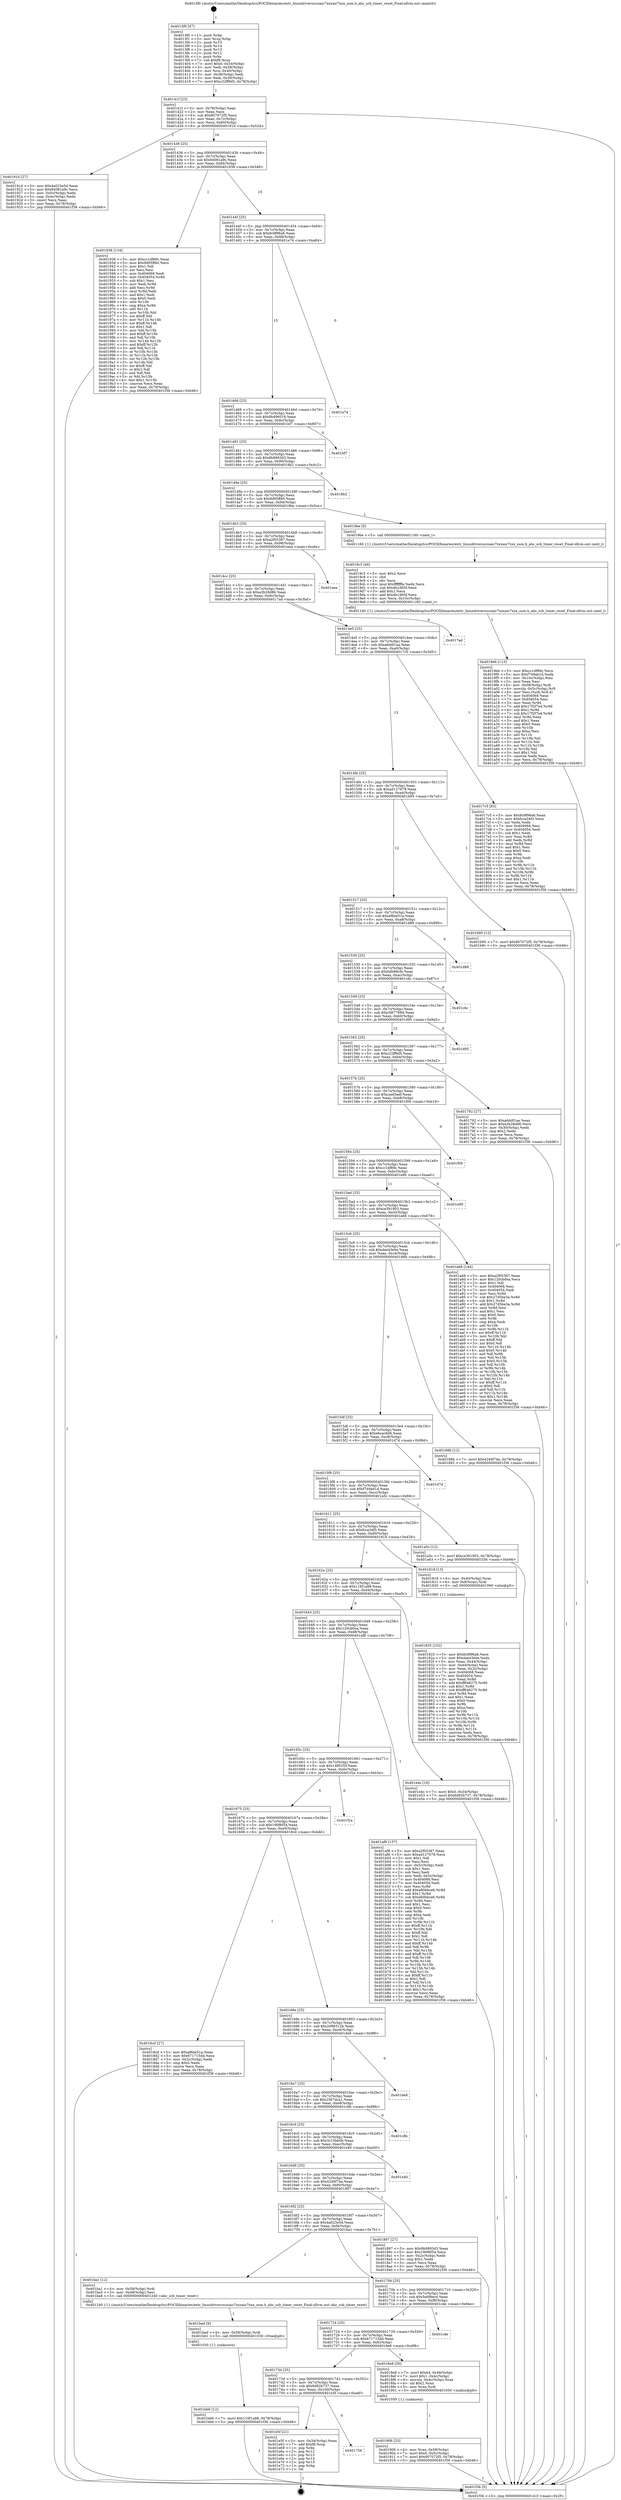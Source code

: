 digraph "0x4013f0" {
  label = "0x4013f0 (/mnt/c/Users/mathe/Desktop/tcc/POCII/binaries/extr_linuxdriversscsiaic7xxxaic7xxx_osm.h_ahc_scb_timer_reset_Final-ollvm.out::main(0))"
  labelloc = "t"
  node[shape=record]

  Entry [label="",width=0.3,height=0.3,shape=circle,fillcolor=black,style=filled]
  "0x40141f" [label="{
     0x40141f [23]\l
     | [instrs]\l
     &nbsp;&nbsp;0x40141f \<+3\>: mov -0x78(%rbp),%eax\l
     &nbsp;&nbsp;0x401422 \<+2\>: mov %eax,%ecx\l
     &nbsp;&nbsp;0x401424 \<+6\>: sub $0x807072f5,%ecx\l
     &nbsp;&nbsp;0x40142a \<+3\>: mov %eax,-0x7c(%rbp)\l
     &nbsp;&nbsp;0x40142d \<+3\>: mov %ecx,-0x80(%rbp)\l
     &nbsp;&nbsp;0x401430 \<+6\>: je 000000000040191d \<main+0x52d\>\l
  }"]
  "0x40191d" [label="{
     0x40191d [27]\l
     | [instrs]\l
     &nbsp;&nbsp;0x40191d \<+5\>: mov $0x4a023e5d,%eax\l
     &nbsp;&nbsp;0x401922 \<+5\>: mov $0x84081a9c,%ecx\l
     &nbsp;&nbsp;0x401927 \<+3\>: mov -0x5c(%rbp),%edx\l
     &nbsp;&nbsp;0x40192a \<+3\>: cmp -0x4c(%rbp),%edx\l
     &nbsp;&nbsp;0x40192d \<+3\>: cmovl %ecx,%eax\l
     &nbsp;&nbsp;0x401930 \<+3\>: mov %eax,-0x78(%rbp)\l
     &nbsp;&nbsp;0x401933 \<+5\>: jmp 0000000000401f36 \<main+0xb46\>\l
  }"]
  "0x401436" [label="{
     0x401436 [25]\l
     | [instrs]\l
     &nbsp;&nbsp;0x401436 \<+5\>: jmp 000000000040143b \<main+0x4b\>\l
     &nbsp;&nbsp;0x40143b \<+3\>: mov -0x7c(%rbp),%eax\l
     &nbsp;&nbsp;0x40143e \<+5\>: sub $0x84081a9c,%eax\l
     &nbsp;&nbsp;0x401443 \<+6\>: mov %eax,-0x84(%rbp)\l
     &nbsp;&nbsp;0x401449 \<+6\>: je 0000000000401938 \<main+0x548\>\l
  }"]
  Exit [label="",width=0.3,height=0.3,shape=circle,fillcolor=black,style=filled,peripheries=2]
  "0x401938" [label="{
     0x401938 [134]\l
     | [instrs]\l
     &nbsp;&nbsp;0x401938 \<+5\>: mov $0xcc1df89c,%eax\l
     &nbsp;&nbsp;0x40193d \<+5\>: mov $0x9d95ff40,%ecx\l
     &nbsp;&nbsp;0x401942 \<+2\>: mov $0x1,%dl\l
     &nbsp;&nbsp;0x401944 \<+2\>: xor %esi,%esi\l
     &nbsp;&nbsp;0x401946 \<+7\>: mov 0x404068,%edi\l
     &nbsp;&nbsp;0x40194d \<+8\>: mov 0x404054,%r8d\l
     &nbsp;&nbsp;0x401955 \<+3\>: sub $0x1,%esi\l
     &nbsp;&nbsp;0x401958 \<+3\>: mov %edi,%r9d\l
     &nbsp;&nbsp;0x40195b \<+3\>: add %esi,%r9d\l
     &nbsp;&nbsp;0x40195e \<+4\>: imul %r9d,%edi\l
     &nbsp;&nbsp;0x401962 \<+3\>: and $0x1,%edi\l
     &nbsp;&nbsp;0x401965 \<+3\>: cmp $0x0,%edi\l
     &nbsp;&nbsp;0x401968 \<+4\>: sete %r10b\l
     &nbsp;&nbsp;0x40196c \<+4\>: cmp $0xa,%r8d\l
     &nbsp;&nbsp;0x401970 \<+4\>: setl %r11b\l
     &nbsp;&nbsp;0x401974 \<+3\>: mov %r10b,%bl\l
     &nbsp;&nbsp;0x401977 \<+3\>: xor $0xff,%bl\l
     &nbsp;&nbsp;0x40197a \<+3\>: mov %r11b,%r14b\l
     &nbsp;&nbsp;0x40197d \<+4\>: xor $0xff,%r14b\l
     &nbsp;&nbsp;0x401981 \<+3\>: xor $0x1,%dl\l
     &nbsp;&nbsp;0x401984 \<+3\>: mov %bl,%r15b\l
     &nbsp;&nbsp;0x401987 \<+4\>: and $0xff,%r15b\l
     &nbsp;&nbsp;0x40198b \<+3\>: and %dl,%r10b\l
     &nbsp;&nbsp;0x40198e \<+3\>: mov %r14b,%r12b\l
     &nbsp;&nbsp;0x401991 \<+4\>: and $0xff,%r12b\l
     &nbsp;&nbsp;0x401995 \<+3\>: and %dl,%r11b\l
     &nbsp;&nbsp;0x401998 \<+3\>: or %r10b,%r15b\l
     &nbsp;&nbsp;0x40199b \<+3\>: or %r11b,%r12b\l
     &nbsp;&nbsp;0x40199e \<+3\>: xor %r12b,%r15b\l
     &nbsp;&nbsp;0x4019a1 \<+3\>: or %r14b,%bl\l
     &nbsp;&nbsp;0x4019a4 \<+3\>: xor $0xff,%bl\l
     &nbsp;&nbsp;0x4019a7 \<+3\>: or $0x1,%dl\l
     &nbsp;&nbsp;0x4019aa \<+2\>: and %dl,%bl\l
     &nbsp;&nbsp;0x4019ac \<+3\>: or %bl,%r15b\l
     &nbsp;&nbsp;0x4019af \<+4\>: test $0x1,%r15b\l
     &nbsp;&nbsp;0x4019b3 \<+3\>: cmovne %ecx,%eax\l
     &nbsp;&nbsp;0x4019b6 \<+3\>: mov %eax,-0x78(%rbp)\l
     &nbsp;&nbsp;0x4019b9 \<+5\>: jmp 0000000000401f36 \<main+0xb46\>\l
  }"]
  "0x40144f" [label="{
     0x40144f [25]\l
     | [instrs]\l
     &nbsp;&nbsp;0x40144f \<+5\>: jmp 0000000000401454 \<main+0x64\>\l
     &nbsp;&nbsp;0x401454 \<+3\>: mov -0x7c(%rbp),%eax\l
     &nbsp;&nbsp;0x401457 \<+5\>: sub $0x8c9f96a6,%eax\l
     &nbsp;&nbsp;0x40145c \<+6\>: mov %eax,-0x88(%rbp)\l
     &nbsp;&nbsp;0x401462 \<+6\>: je 0000000000401e74 \<main+0xa84\>\l
  }"]
  "0x401756" [label="{
     0x401756\l
  }", style=dashed]
  "0x401e74" [label="{
     0x401e74\l
  }", style=dashed]
  "0x401468" [label="{
     0x401468 [25]\l
     | [instrs]\l
     &nbsp;&nbsp;0x401468 \<+5\>: jmp 000000000040146d \<main+0x7d\>\l
     &nbsp;&nbsp;0x40146d \<+3\>: mov -0x7c(%rbp),%eax\l
     &nbsp;&nbsp;0x401470 \<+5\>: sub $0x9b496018,%eax\l
     &nbsp;&nbsp;0x401475 \<+6\>: mov %eax,-0x8c(%rbp)\l
     &nbsp;&nbsp;0x40147b \<+6\>: je 0000000000401bf7 \<main+0x807\>\l
  }"]
  "0x401e5f" [label="{
     0x401e5f [21]\l
     | [instrs]\l
     &nbsp;&nbsp;0x401e5f \<+3\>: mov -0x34(%rbp),%eax\l
     &nbsp;&nbsp;0x401e62 \<+7\>: add $0xf8,%rsp\l
     &nbsp;&nbsp;0x401e69 \<+1\>: pop %rbx\l
     &nbsp;&nbsp;0x401e6a \<+2\>: pop %r12\l
     &nbsp;&nbsp;0x401e6c \<+2\>: pop %r13\l
     &nbsp;&nbsp;0x401e6e \<+2\>: pop %r14\l
     &nbsp;&nbsp;0x401e70 \<+2\>: pop %r15\l
     &nbsp;&nbsp;0x401e72 \<+1\>: pop %rbp\l
     &nbsp;&nbsp;0x401e73 \<+1\>: ret\l
  }"]
  "0x401bf7" [label="{
     0x401bf7\l
  }", style=dashed]
  "0x401481" [label="{
     0x401481 [25]\l
     | [instrs]\l
     &nbsp;&nbsp;0x401481 \<+5\>: jmp 0000000000401486 \<main+0x96\>\l
     &nbsp;&nbsp;0x401486 \<+3\>: mov -0x7c(%rbp),%eax\l
     &nbsp;&nbsp;0x401489 \<+5\>: sub $0x9b9883d3,%eax\l
     &nbsp;&nbsp;0x40148e \<+6\>: mov %eax,-0x90(%rbp)\l
     &nbsp;&nbsp;0x401494 \<+6\>: je 00000000004018b2 \<main+0x4c2\>\l
  }"]
  "0x401bb6" [label="{
     0x401bb6 [12]\l
     | [instrs]\l
     &nbsp;&nbsp;0x401bb6 \<+7\>: movl $0x116f1a88,-0x78(%rbp)\l
     &nbsp;&nbsp;0x401bbd \<+5\>: jmp 0000000000401f36 \<main+0xb46\>\l
  }"]
  "0x4018b2" [label="{
     0x4018b2\l
  }", style=dashed]
  "0x40149a" [label="{
     0x40149a [25]\l
     | [instrs]\l
     &nbsp;&nbsp;0x40149a \<+5\>: jmp 000000000040149f \<main+0xaf\>\l
     &nbsp;&nbsp;0x40149f \<+3\>: mov -0x7c(%rbp),%eax\l
     &nbsp;&nbsp;0x4014a2 \<+5\>: sub $0x9d95ff40,%eax\l
     &nbsp;&nbsp;0x4014a7 \<+6\>: mov %eax,-0x94(%rbp)\l
     &nbsp;&nbsp;0x4014ad \<+6\>: je 00000000004019be \<main+0x5ce\>\l
  }"]
  "0x401bad" [label="{
     0x401bad [9]\l
     | [instrs]\l
     &nbsp;&nbsp;0x401bad \<+4\>: mov -0x58(%rbp),%rdi\l
     &nbsp;&nbsp;0x401bb1 \<+5\>: call 0000000000401030 \<free@plt\>\l
     | [calls]\l
     &nbsp;&nbsp;0x401030 \{1\} (unknown)\l
  }"]
  "0x4019be" [label="{
     0x4019be [5]\l
     | [instrs]\l
     &nbsp;&nbsp;0x4019be \<+5\>: call 0000000000401160 \<next_i\>\l
     | [calls]\l
     &nbsp;&nbsp;0x401160 \{1\} (/mnt/c/Users/mathe/Desktop/tcc/POCII/binaries/extr_linuxdriversscsiaic7xxxaic7xxx_osm.h_ahc_scb_timer_reset_Final-ollvm.out::next_i)\l
  }"]
  "0x4014b3" [label="{
     0x4014b3 [25]\l
     | [instrs]\l
     &nbsp;&nbsp;0x4014b3 \<+5\>: jmp 00000000004014b8 \<main+0xc8\>\l
     &nbsp;&nbsp;0x4014b8 \<+3\>: mov -0x7c(%rbp),%eax\l
     &nbsp;&nbsp;0x4014bb \<+5\>: sub $0xa2f05387,%eax\l
     &nbsp;&nbsp;0x4014c0 \<+6\>: mov %eax,-0x98(%rbp)\l
     &nbsp;&nbsp;0x4014c6 \<+6\>: je 0000000000401eea \<main+0xafa\>\l
  }"]
  "0x4019eb" [label="{
     0x4019eb [113]\l
     | [instrs]\l
     &nbsp;&nbsp;0x4019eb \<+5\>: mov $0xcc1df89c,%ecx\l
     &nbsp;&nbsp;0x4019f0 \<+5\>: mov $0xf749ab1d,%edx\l
     &nbsp;&nbsp;0x4019f5 \<+6\>: mov -0x10c(%rbp),%esi\l
     &nbsp;&nbsp;0x4019fb \<+3\>: imul %eax,%esi\l
     &nbsp;&nbsp;0x4019fe \<+4\>: mov -0x58(%rbp),%rdi\l
     &nbsp;&nbsp;0x401a02 \<+4\>: movslq -0x5c(%rbp),%r8\l
     &nbsp;&nbsp;0x401a06 \<+4\>: mov %esi,(%rdi,%r8,4)\l
     &nbsp;&nbsp;0x401a0a \<+7\>: mov 0x404068,%eax\l
     &nbsp;&nbsp;0x401a11 \<+7\>: mov 0x404054,%esi\l
     &nbsp;&nbsp;0x401a18 \<+3\>: mov %eax,%r9d\l
     &nbsp;&nbsp;0x401a1b \<+7\>: add $0x17f2f7e4,%r9d\l
     &nbsp;&nbsp;0x401a22 \<+4\>: sub $0x1,%r9d\l
     &nbsp;&nbsp;0x401a26 \<+7\>: sub $0x17f2f7e4,%r9d\l
     &nbsp;&nbsp;0x401a2d \<+4\>: imul %r9d,%eax\l
     &nbsp;&nbsp;0x401a31 \<+3\>: and $0x1,%eax\l
     &nbsp;&nbsp;0x401a34 \<+3\>: cmp $0x0,%eax\l
     &nbsp;&nbsp;0x401a37 \<+4\>: sete %r10b\l
     &nbsp;&nbsp;0x401a3b \<+3\>: cmp $0xa,%esi\l
     &nbsp;&nbsp;0x401a3e \<+4\>: setl %r11b\l
     &nbsp;&nbsp;0x401a42 \<+3\>: mov %r10b,%bl\l
     &nbsp;&nbsp;0x401a45 \<+3\>: and %r11b,%bl\l
     &nbsp;&nbsp;0x401a48 \<+3\>: xor %r11b,%r10b\l
     &nbsp;&nbsp;0x401a4b \<+3\>: or %r10b,%bl\l
     &nbsp;&nbsp;0x401a4e \<+3\>: test $0x1,%bl\l
     &nbsp;&nbsp;0x401a51 \<+3\>: cmovne %edx,%ecx\l
     &nbsp;&nbsp;0x401a54 \<+3\>: mov %ecx,-0x78(%rbp)\l
     &nbsp;&nbsp;0x401a57 \<+5\>: jmp 0000000000401f36 \<main+0xb46\>\l
  }"]
  "0x401eea" [label="{
     0x401eea\l
  }", style=dashed]
  "0x4014cc" [label="{
     0x4014cc [25]\l
     | [instrs]\l
     &nbsp;&nbsp;0x4014cc \<+5\>: jmp 00000000004014d1 \<main+0xe1\>\l
     &nbsp;&nbsp;0x4014d1 \<+3\>: mov -0x7c(%rbp),%eax\l
     &nbsp;&nbsp;0x4014d4 \<+5\>: sub $0xa3b28d86,%eax\l
     &nbsp;&nbsp;0x4014d9 \<+6\>: mov %eax,-0x9c(%rbp)\l
     &nbsp;&nbsp;0x4014df \<+6\>: je 00000000004017ad \<main+0x3bd\>\l
  }"]
  "0x4019c3" [label="{
     0x4019c3 [40]\l
     | [instrs]\l
     &nbsp;&nbsp;0x4019c3 \<+5\>: mov $0x2,%ecx\l
     &nbsp;&nbsp;0x4019c8 \<+1\>: cltd\l
     &nbsp;&nbsp;0x4019c9 \<+2\>: idiv %ecx\l
     &nbsp;&nbsp;0x4019cb \<+6\>: imul $0xfffffffe,%edx,%ecx\l
     &nbsp;&nbsp;0x4019d1 \<+6\>: sub $0x4b1d05f,%ecx\l
     &nbsp;&nbsp;0x4019d7 \<+3\>: add $0x1,%ecx\l
     &nbsp;&nbsp;0x4019da \<+6\>: add $0x4b1d05f,%ecx\l
     &nbsp;&nbsp;0x4019e0 \<+6\>: mov %ecx,-0x10c(%rbp)\l
     &nbsp;&nbsp;0x4019e6 \<+5\>: call 0000000000401160 \<next_i\>\l
     | [calls]\l
     &nbsp;&nbsp;0x401160 \{1\} (/mnt/c/Users/mathe/Desktop/tcc/POCII/binaries/extr_linuxdriversscsiaic7xxxaic7xxx_osm.h_ahc_scb_timer_reset_Final-ollvm.out::next_i)\l
  }"]
  "0x4017ad" [label="{
     0x4017ad\l
  }", style=dashed]
  "0x4014e5" [label="{
     0x4014e5 [25]\l
     | [instrs]\l
     &nbsp;&nbsp;0x4014e5 \<+5\>: jmp 00000000004014ea \<main+0xfa\>\l
     &nbsp;&nbsp;0x4014ea \<+3\>: mov -0x7c(%rbp),%eax\l
     &nbsp;&nbsp;0x4014ed \<+5\>: sub $0xa6ddf1aa,%eax\l
     &nbsp;&nbsp;0x4014f2 \<+6\>: mov %eax,-0xa0(%rbp)\l
     &nbsp;&nbsp;0x4014f8 \<+6\>: je 00000000004017c5 \<main+0x3d5\>\l
  }"]
  "0x401906" [label="{
     0x401906 [23]\l
     | [instrs]\l
     &nbsp;&nbsp;0x401906 \<+4\>: mov %rax,-0x58(%rbp)\l
     &nbsp;&nbsp;0x40190a \<+7\>: movl $0x0,-0x5c(%rbp)\l
     &nbsp;&nbsp;0x401911 \<+7\>: movl $0x807072f5,-0x78(%rbp)\l
     &nbsp;&nbsp;0x401918 \<+5\>: jmp 0000000000401f36 \<main+0xb46\>\l
  }"]
  "0x4017c5" [label="{
     0x4017c5 [83]\l
     | [instrs]\l
     &nbsp;&nbsp;0x4017c5 \<+5\>: mov $0x8c9f96a6,%eax\l
     &nbsp;&nbsp;0x4017ca \<+5\>: mov $0xfcca34f3,%ecx\l
     &nbsp;&nbsp;0x4017cf \<+2\>: xor %edx,%edx\l
     &nbsp;&nbsp;0x4017d1 \<+7\>: mov 0x404068,%esi\l
     &nbsp;&nbsp;0x4017d8 \<+7\>: mov 0x404054,%edi\l
     &nbsp;&nbsp;0x4017df \<+3\>: sub $0x1,%edx\l
     &nbsp;&nbsp;0x4017e2 \<+3\>: mov %esi,%r8d\l
     &nbsp;&nbsp;0x4017e5 \<+3\>: add %edx,%r8d\l
     &nbsp;&nbsp;0x4017e8 \<+4\>: imul %r8d,%esi\l
     &nbsp;&nbsp;0x4017ec \<+3\>: and $0x1,%esi\l
     &nbsp;&nbsp;0x4017ef \<+3\>: cmp $0x0,%esi\l
     &nbsp;&nbsp;0x4017f2 \<+4\>: sete %r9b\l
     &nbsp;&nbsp;0x4017f6 \<+3\>: cmp $0xa,%edi\l
     &nbsp;&nbsp;0x4017f9 \<+4\>: setl %r10b\l
     &nbsp;&nbsp;0x4017fd \<+3\>: mov %r9b,%r11b\l
     &nbsp;&nbsp;0x401800 \<+3\>: and %r10b,%r11b\l
     &nbsp;&nbsp;0x401803 \<+3\>: xor %r10b,%r9b\l
     &nbsp;&nbsp;0x401806 \<+3\>: or %r9b,%r11b\l
     &nbsp;&nbsp;0x401809 \<+4\>: test $0x1,%r11b\l
     &nbsp;&nbsp;0x40180d \<+3\>: cmovne %ecx,%eax\l
     &nbsp;&nbsp;0x401810 \<+3\>: mov %eax,-0x78(%rbp)\l
     &nbsp;&nbsp;0x401813 \<+5\>: jmp 0000000000401f36 \<main+0xb46\>\l
  }"]
  "0x4014fe" [label="{
     0x4014fe [25]\l
     | [instrs]\l
     &nbsp;&nbsp;0x4014fe \<+5\>: jmp 0000000000401503 \<main+0x113\>\l
     &nbsp;&nbsp;0x401503 \<+3\>: mov -0x7c(%rbp),%eax\l
     &nbsp;&nbsp;0x401506 \<+5\>: sub $0xad127678,%eax\l
     &nbsp;&nbsp;0x40150b \<+6\>: mov %eax,-0xa4(%rbp)\l
     &nbsp;&nbsp;0x401511 \<+6\>: je 0000000000401b95 \<main+0x7a5\>\l
  }"]
  "0x40173d" [label="{
     0x40173d [25]\l
     | [instrs]\l
     &nbsp;&nbsp;0x40173d \<+5\>: jmp 0000000000401742 \<main+0x352\>\l
     &nbsp;&nbsp;0x401742 \<+3\>: mov -0x7c(%rbp),%eax\l
     &nbsp;&nbsp;0x401745 \<+5\>: sub $0x6d92b737,%eax\l
     &nbsp;&nbsp;0x40174a \<+6\>: mov %eax,-0x100(%rbp)\l
     &nbsp;&nbsp;0x401750 \<+6\>: je 0000000000401e5f \<main+0xa6f\>\l
  }"]
  "0x401b95" [label="{
     0x401b95 [12]\l
     | [instrs]\l
     &nbsp;&nbsp;0x401b95 \<+7\>: movl $0x807072f5,-0x78(%rbp)\l
     &nbsp;&nbsp;0x401b9c \<+5\>: jmp 0000000000401f36 \<main+0xb46\>\l
  }"]
  "0x401517" [label="{
     0x401517 [25]\l
     | [instrs]\l
     &nbsp;&nbsp;0x401517 \<+5\>: jmp 000000000040151c \<main+0x12c\>\l
     &nbsp;&nbsp;0x40151c \<+3\>: mov -0x7c(%rbp),%eax\l
     &nbsp;&nbsp;0x40151f \<+5\>: sub $0xaf6be51a,%eax\l
     &nbsp;&nbsp;0x401524 \<+6\>: mov %eax,-0xa8(%rbp)\l
     &nbsp;&nbsp;0x40152a \<+6\>: je 0000000000401d89 \<main+0x999\>\l
  }"]
  "0x4018e8" [label="{
     0x4018e8 [30]\l
     | [instrs]\l
     &nbsp;&nbsp;0x4018e8 \<+7\>: movl $0x64,-0x48(%rbp)\l
     &nbsp;&nbsp;0x4018ef \<+7\>: movl $0x1,-0x4c(%rbp)\l
     &nbsp;&nbsp;0x4018f6 \<+4\>: movslq -0x4c(%rbp),%rax\l
     &nbsp;&nbsp;0x4018fa \<+4\>: shl $0x2,%rax\l
     &nbsp;&nbsp;0x4018fe \<+3\>: mov %rax,%rdi\l
     &nbsp;&nbsp;0x401901 \<+5\>: call 0000000000401050 \<malloc@plt\>\l
     | [calls]\l
     &nbsp;&nbsp;0x401050 \{1\} (unknown)\l
  }"]
  "0x401d89" [label="{
     0x401d89\l
  }", style=dashed]
  "0x401530" [label="{
     0x401530 [25]\l
     | [instrs]\l
     &nbsp;&nbsp;0x401530 \<+5\>: jmp 0000000000401535 \<main+0x145\>\l
     &nbsp;&nbsp;0x401535 \<+3\>: mov -0x7c(%rbp),%eax\l
     &nbsp;&nbsp;0x401538 \<+5\>: sub $0xbdb88cfe,%eax\l
     &nbsp;&nbsp;0x40153d \<+6\>: mov %eax,-0xac(%rbp)\l
     &nbsp;&nbsp;0x401543 \<+6\>: je 0000000000401c6c \<main+0x87c\>\l
  }"]
  "0x401724" [label="{
     0x401724 [25]\l
     | [instrs]\l
     &nbsp;&nbsp;0x401724 \<+5\>: jmp 0000000000401729 \<main+0x339\>\l
     &nbsp;&nbsp;0x401729 \<+3\>: mov -0x7c(%rbp),%eax\l
     &nbsp;&nbsp;0x40172c \<+5\>: sub $0x671715dd,%eax\l
     &nbsp;&nbsp;0x401731 \<+6\>: mov %eax,-0xfc(%rbp)\l
     &nbsp;&nbsp;0x401737 \<+6\>: je 00000000004018e8 \<main+0x4f8\>\l
  }"]
  "0x401c6c" [label="{
     0x401c6c\l
  }", style=dashed]
  "0x401549" [label="{
     0x401549 [25]\l
     | [instrs]\l
     &nbsp;&nbsp;0x401549 \<+5\>: jmp 000000000040154e \<main+0x15e\>\l
     &nbsp;&nbsp;0x40154e \<+3\>: mov -0x7c(%rbp),%eax\l
     &nbsp;&nbsp;0x401551 \<+5\>: sub $0xc067769d,%eax\l
     &nbsp;&nbsp;0x401556 \<+6\>: mov %eax,-0xb0(%rbp)\l
     &nbsp;&nbsp;0x40155c \<+6\>: je 0000000000401d95 \<main+0x9a5\>\l
  }"]
  "0x401cde" [label="{
     0x401cde\l
  }", style=dashed]
  "0x401d95" [label="{
     0x401d95\l
  }", style=dashed]
  "0x401562" [label="{
     0x401562 [25]\l
     | [instrs]\l
     &nbsp;&nbsp;0x401562 \<+5\>: jmp 0000000000401567 \<main+0x177\>\l
     &nbsp;&nbsp;0x401567 \<+3\>: mov -0x7c(%rbp),%eax\l
     &nbsp;&nbsp;0x40156a \<+5\>: sub $0xc22ff9d5,%eax\l
     &nbsp;&nbsp;0x40156f \<+6\>: mov %eax,-0xb4(%rbp)\l
     &nbsp;&nbsp;0x401575 \<+6\>: je 0000000000401792 \<main+0x3a2\>\l
  }"]
  "0x40170b" [label="{
     0x40170b [25]\l
     | [instrs]\l
     &nbsp;&nbsp;0x40170b \<+5\>: jmp 0000000000401710 \<main+0x320\>\l
     &nbsp;&nbsp;0x401710 \<+3\>: mov -0x7c(%rbp),%eax\l
     &nbsp;&nbsp;0x401713 \<+5\>: sub $0x5edf9ecd,%eax\l
     &nbsp;&nbsp;0x401718 \<+6\>: mov %eax,-0xf8(%rbp)\l
     &nbsp;&nbsp;0x40171e \<+6\>: je 0000000000401cde \<main+0x8ee\>\l
  }"]
  "0x401792" [label="{
     0x401792 [27]\l
     | [instrs]\l
     &nbsp;&nbsp;0x401792 \<+5\>: mov $0xa6ddf1aa,%eax\l
     &nbsp;&nbsp;0x401797 \<+5\>: mov $0xa3b28d86,%ecx\l
     &nbsp;&nbsp;0x40179c \<+3\>: mov -0x30(%rbp),%edx\l
     &nbsp;&nbsp;0x40179f \<+3\>: cmp $0x2,%edx\l
     &nbsp;&nbsp;0x4017a2 \<+3\>: cmovne %ecx,%eax\l
     &nbsp;&nbsp;0x4017a5 \<+3\>: mov %eax,-0x78(%rbp)\l
     &nbsp;&nbsp;0x4017a8 \<+5\>: jmp 0000000000401f36 \<main+0xb46\>\l
  }"]
  "0x40157b" [label="{
     0x40157b [25]\l
     | [instrs]\l
     &nbsp;&nbsp;0x40157b \<+5\>: jmp 0000000000401580 \<main+0x190\>\l
     &nbsp;&nbsp;0x401580 \<+3\>: mov -0x7c(%rbp),%eax\l
     &nbsp;&nbsp;0x401583 \<+5\>: sub $0xcaef3aef,%eax\l
     &nbsp;&nbsp;0x401588 \<+6\>: mov %eax,-0xb8(%rbp)\l
     &nbsp;&nbsp;0x40158e \<+6\>: je 0000000000401f09 \<main+0xb19\>\l
  }"]
  "0x401f36" [label="{
     0x401f36 [5]\l
     | [instrs]\l
     &nbsp;&nbsp;0x401f36 \<+5\>: jmp 000000000040141f \<main+0x2f\>\l
  }"]
  "0x4013f0" [label="{
     0x4013f0 [47]\l
     | [instrs]\l
     &nbsp;&nbsp;0x4013f0 \<+1\>: push %rbp\l
     &nbsp;&nbsp;0x4013f1 \<+3\>: mov %rsp,%rbp\l
     &nbsp;&nbsp;0x4013f4 \<+2\>: push %r15\l
     &nbsp;&nbsp;0x4013f6 \<+2\>: push %r14\l
     &nbsp;&nbsp;0x4013f8 \<+2\>: push %r13\l
     &nbsp;&nbsp;0x4013fa \<+2\>: push %r12\l
     &nbsp;&nbsp;0x4013fc \<+1\>: push %rbx\l
     &nbsp;&nbsp;0x4013fd \<+7\>: sub $0xf8,%rsp\l
     &nbsp;&nbsp;0x401404 \<+7\>: movl $0x0,-0x34(%rbp)\l
     &nbsp;&nbsp;0x40140b \<+3\>: mov %edi,-0x38(%rbp)\l
     &nbsp;&nbsp;0x40140e \<+4\>: mov %rsi,-0x40(%rbp)\l
     &nbsp;&nbsp;0x401412 \<+3\>: mov -0x38(%rbp),%edi\l
     &nbsp;&nbsp;0x401415 \<+3\>: mov %edi,-0x30(%rbp)\l
     &nbsp;&nbsp;0x401418 \<+7\>: movl $0xc22ff9d5,-0x78(%rbp)\l
  }"]
  "0x401ba1" [label="{
     0x401ba1 [12]\l
     | [instrs]\l
     &nbsp;&nbsp;0x401ba1 \<+4\>: mov -0x58(%rbp),%rdi\l
     &nbsp;&nbsp;0x401ba5 \<+3\>: mov -0x48(%rbp),%esi\l
     &nbsp;&nbsp;0x401ba8 \<+5\>: call 0000000000401240 \<ahc_scb_timer_reset\>\l
     | [calls]\l
     &nbsp;&nbsp;0x401240 \{1\} (/mnt/c/Users/mathe/Desktop/tcc/POCII/binaries/extr_linuxdriversscsiaic7xxxaic7xxx_osm.h_ahc_scb_timer_reset_Final-ollvm.out::ahc_scb_timer_reset)\l
  }"]
  "0x401f09" [label="{
     0x401f09\l
  }", style=dashed]
  "0x401594" [label="{
     0x401594 [25]\l
     | [instrs]\l
     &nbsp;&nbsp;0x401594 \<+5\>: jmp 0000000000401599 \<main+0x1a9\>\l
     &nbsp;&nbsp;0x401599 \<+3\>: mov -0x7c(%rbp),%eax\l
     &nbsp;&nbsp;0x40159c \<+5\>: sub $0xcc1df89c,%eax\l
     &nbsp;&nbsp;0x4015a1 \<+6\>: mov %eax,-0xbc(%rbp)\l
     &nbsp;&nbsp;0x4015a7 \<+6\>: je 0000000000401e90 \<main+0xaa0\>\l
  }"]
  "0x4016f2" [label="{
     0x4016f2 [25]\l
     | [instrs]\l
     &nbsp;&nbsp;0x4016f2 \<+5\>: jmp 00000000004016f7 \<main+0x307\>\l
     &nbsp;&nbsp;0x4016f7 \<+3\>: mov -0x7c(%rbp),%eax\l
     &nbsp;&nbsp;0x4016fa \<+5\>: sub $0x4a023e5d,%eax\l
     &nbsp;&nbsp;0x4016ff \<+6\>: mov %eax,-0xf4(%rbp)\l
     &nbsp;&nbsp;0x401705 \<+6\>: je 0000000000401ba1 \<main+0x7b1\>\l
  }"]
  "0x401e90" [label="{
     0x401e90\l
  }", style=dashed]
  "0x4015ad" [label="{
     0x4015ad [25]\l
     | [instrs]\l
     &nbsp;&nbsp;0x4015ad \<+5\>: jmp 00000000004015b2 \<main+0x1c2\>\l
     &nbsp;&nbsp;0x4015b2 \<+3\>: mov -0x7c(%rbp),%eax\l
     &nbsp;&nbsp;0x4015b5 \<+5\>: sub $0xce391903,%eax\l
     &nbsp;&nbsp;0x4015ba \<+6\>: mov %eax,-0xc0(%rbp)\l
     &nbsp;&nbsp;0x4015c0 \<+6\>: je 0000000000401a68 \<main+0x678\>\l
  }"]
  "0x401897" [label="{
     0x401897 [27]\l
     | [instrs]\l
     &nbsp;&nbsp;0x401897 \<+5\>: mov $0x9b9883d3,%eax\l
     &nbsp;&nbsp;0x40189c \<+5\>: mov $0x190f6f54,%ecx\l
     &nbsp;&nbsp;0x4018a1 \<+3\>: mov -0x2c(%rbp),%edx\l
     &nbsp;&nbsp;0x4018a4 \<+3\>: cmp $0x1,%edx\l
     &nbsp;&nbsp;0x4018a7 \<+3\>: cmovl %ecx,%eax\l
     &nbsp;&nbsp;0x4018aa \<+3\>: mov %eax,-0x78(%rbp)\l
     &nbsp;&nbsp;0x4018ad \<+5\>: jmp 0000000000401f36 \<main+0xb46\>\l
  }"]
  "0x401a68" [label="{
     0x401a68 [144]\l
     | [instrs]\l
     &nbsp;&nbsp;0x401a68 \<+5\>: mov $0xa2f05387,%eax\l
     &nbsp;&nbsp;0x401a6d \<+5\>: mov $0x120cb0ea,%ecx\l
     &nbsp;&nbsp;0x401a72 \<+2\>: mov $0x1,%dl\l
     &nbsp;&nbsp;0x401a74 \<+7\>: mov 0x404068,%esi\l
     &nbsp;&nbsp;0x401a7b \<+7\>: mov 0x404054,%edi\l
     &nbsp;&nbsp;0x401a82 \<+3\>: mov %esi,%r8d\l
     &nbsp;&nbsp;0x401a85 \<+7\>: sub $0x27d5be3a,%r8d\l
     &nbsp;&nbsp;0x401a8c \<+4\>: sub $0x1,%r8d\l
     &nbsp;&nbsp;0x401a90 \<+7\>: add $0x27d5be3a,%r8d\l
     &nbsp;&nbsp;0x401a97 \<+4\>: imul %r8d,%esi\l
     &nbsp;&nbsp;0x401a9b \<+3\>: and $0x1,%esi\l
     &nbsp;&nbsp;0x401a9e \<+3\>: cmp $0x0,%esi\l
     &nbsp;&nbsp;0x401aa1 \<+4\>: sete %r9b\l
     &nbsp;&nbsp;0x401aa5 \<+3\>: cmp $0xa,%edi\l
     &nbsp;&nbsp;0x401aa8 \<+4\>: setl %r10b\l
     &nbsp;&nbsp;0x401aac \<+3\>: mov %r9b,%r11b\l
     &nbsp;&nbsp;0x401aaf \<+4\>: xor $0xff,%r11b\l
     &nbsp;&nbsp;0x401ab3 \<+3\>: mov %r10b,%bl\l
     &nbsp;&nbsp;0x401ab6 \<+3\>: xor $0xff,%bl\l
     &nbsp;&nbsp;0x401ab9 \<+3\>: xor $0x0,%dl\l
     &nbsp;&nbsp;0x401abc \<+3\>: mov %r11b,%r14b\l
     &nbsp;&nbsp;0x401abf \<+4\>: and $0x0,%r14b\l
     &nbsp;&nbsp;0x401ac3 \<+3\>: and %dl,%r9b\l
     &nbsp;&nbsp;0x401ac6 \<+3\>: mov %bl,%r15b\l
     &nbsp;&nbsp;0x401ac9 \<+4\>: and $0x0,%r15b\l
     &nbsp;&nbsp;0x401acd \<+3\>: and %dl,%r10b\l
     &nbsp;&nbsp;0x401ad0 \<+3\>: or %r9b,%r14b\l
     &nbsp;&nbsp;0x401ad3 \<+3\>: or %r10b,%r15b\l
     &nbsp;&nbsp;0x401ad6 \<+3\>: xor %r15b,%r14b\l
     &nbsp;&nbsp;0x401ad9 \<+3\>: or %bl,%r11b\l
     &nbsp;&nbsp;0x401adc \<+4\>: xor $0xff,%r11b\l
     &nbsp;&nbsp;0x401ae0 \<+3\>: or $0x0,%dl\l
     &nbsp;&nbsp;0x401ae3 \<+3\>: and %dl,%r11b\l
     &nbsp;&nbsp;0x401ae6 \<+3\>: or %r11b,%r14b\l
     &nbsp;&nbsp;0x401ae9 \<+4\>: test $0x1,%r14b\l
     &nbsp;&nbsp;0x401aed \<+3\>: cmovne %ecx,%eax\l
     &nbsp;&nbsp;0x401af0 \<+3\>: mov %eax,-0x78(%rbp)\l
     &nbsp;&nbsp;0x401af3 \<+5\>: jmp 0000000000401f36 \<main+0xb46\>\l
  }"]
  "0x4015c6" [label="{
     0x4015c6 [25]\l
     | [instrs]\l
     &nbsp;&nbsp;0x4015c6 \<+5\>: jmp 00000000004015cb \<main+0x1db\>\l
     &nbsp;&nbsp;0x4015cb \<+3\>: mov -0x7c(%rbp),%eax\l
     &nbsp;&nbsp;0x4015ce \<+5\>: sub $0xdae43e0e,%eax\l
     &nbsp;&nbsp;0x4015d3 \<+6\>: mov %eax,-0xc4(%rbp)\l
     &nbsp;&nbsp;0x4015d9 \<+6\>: je 000000000040188b \<main+0x49b\>\l
  }"]
  "0x4016d9" [label="{
     0x4016d9 [25]\l
     | [instrs]\l
     &nbsp;&nbsp;0x4016d9 \<+5\>: jmp 00000000004016de \<main+0x2ee\>\l
     &nbsp;&nbsp;0x4016de \<+3\>: mov -0x7c(%rbp),%eax\l
     &nbsp;&nbsp;0x4016e1 \<+5\>: sub $0x4246f74a,%eax\l
     &nbsp;&nbsp;0x4016e6 \<+6\>: mov %eax,-0xf0(%rbp)\l
     &nbsp;&nbsp;0x4016ec \<+6\>: je 0000000000401897 \<main+0x4a7\>\l
  }"]
  "0x40188b" [label="{
     0x40188b [12]\l
     | [instrs]\l
     &nbsp;&nbsp;0x40188b \<+7\>: movl $0x4246f74a,-0x78(%rbp)\l
     &nbsp;&nbsp;0x401892 \<+5\>: jmp 0000000000401f36 \<main+0xb46\>\l
  }"]
  "0x4015df" [label="{
     0x4015df [25]\l
     | [instrs]\l
     &nbsp;&nbsp;0x4015df \<+5\>: jmp 00000000004015e4 \<main+0x1f4\>\l
     &nbsp;&nbsp;0x4015e4 \<+3\>: mov -0x7c(%rbp),%eax\l
     &nbsp;&nbsp;0x4015e7 \<+5\>: sub $0xe6cac8d8,%eax\l
     &nbsp;&nbsp;0x4015ec \<+6\>: mov %eax,-0xc8(%rbp)\l
     &nbsp;&nbsp;0x4015f2 \<+6\>: je 0000000000401d7d \<main+0x98d\>\l
  }"]
  "0x401e40" [label="{
     0x401e40\l
  }", style=dashed]
  "0x401d7d" [label="{
     0x401d7d\l
  }", style=dashed]
  "0x4015f8" [label="{
     0x4015f8 [25]\l
     | [instrs]\l
     &nbsp;&nbsp;0x4015f8 \<+5\>: jmp 00000000004015fd \<main+0x20d\>\l
     &nbsp;&nbsp;0x4015fd \<+3\>: mov -0x7c(%rbp),%eax\l
     &nbsp;&nbsp;0x401600 \<+5\>: sub $0xf749ab1d,%eax\l
     &nbsp;&nbsp;0x401605 \<+6\>: mov %eax,-0xcc(%rbp)\l
     &nbsp;&nbsp;0x40160b \<+6\>: je 0000000000401a5c \<main+0x66c\>\l
  }"]
  "0x4016c0" [label="{
     0x4016c0 [25]\l
     | [instrs]\l
     &nbsp;&nbsp;0x4016c0 \<+5\>: jmp 00000000004016c5 \<main+0x2d5\>\l
     &nbsp;&nbsp;0x4016c5 \<+3\>: mov -0x7c(%rbp),%eax\l
     &nbsp;&nbsp;0x4016c8 \<+5\>: sub $0x3c15bb0b,%eax\l
     &nbsp;&nbsp;0x4016cd \<+6\>: mov %eax,-0xec(%rbp)\l
     &nbsp;&nbsp;0x4016d3 \<+6\>: je 0000000000401e40 \<main+0xa50\>\l
  }"]
  "0x401a5c" [label="{
     0x401a5c [12]\l
     | [instrs]\l
     &nbsp;&nbsp;0x401a5c \<+7\>: movl $0xce391903,-0x78(%rbp)\l
     &nbsp;&nbsp;0x401a63 \<+5\>: jmp 0000000000401f36 \<main+0xb46\>\l
  }"]
  "0x401611" [label="{
     0x401611 [25]\l
     | [instrs]\l
     &nbsp;&nbsp;0x401611 \<+5\>: jmp 0000000000401616 \<main+0x226\>\l
     &nbsp;&nbsp;0x401616 \<+3\>: mov -0x7c(%rbp),%eax\l
     &nbsp;&nbsp;0x401619 \<+5\>: sub $0xfcca34f3,%eax\l
     &nbsp;&nbsp;0x40161e \<+6\>: mov %eax,-0xd0(%rbp)\l
     &nbsp;&nbsp;0x401624 \<+6\>: je 0000000000401818 \<main+0x428\>\l
  }"]
  "0x401c8b" [label="{
     0x401c8b\l
  }", style=dashed]
  "0x401818" [label="{
     0x401818 [13]\l
     | [instrs]\l
     &nbsp;&nbsp;0x401818 \<+4\>: mov -0x40(%rbp),%rax\l
     &nbsp;&nbsp;0x40181c \<+4\>: mov 0x8(%rax),%rdi\l
     &nbsp;&nbsp;0x401820 \<+5\>: call 0000000000401060 \<atoi@plt\>\l
     | [calls]\l
     &nbsp;&nbsp;0x401060 \{1\} (unknown)\l
  }"]
  "0x40162a" [label="{
     0x40162a [25]\l
     | [instrs]\l
     &nbsp;&nbsp;0x40162a \<+5\>: jmp 000000000040162f \<main+0x23f\>\l
     &nbsp;&nbsp;0x40162f \<+3\>: mov -0x7c(%rbp),%eax\l
     &nbsp;&nbsp;0x401632 \<+5\>: sub $0x116f1a88,%eax\l
     &nbsp;&nbsp;0x401637 \<+6\>: mov %eax,-0xd4(%rbp)\l
     &nbsp;&nbsp;0x40163d \<+6\>: je 0000000000401e4c \<main+0xa5c\>\l
  }"]
  "0x401825" [label="{
     0x401825 [102]\l
     | [instrs]\l
     &nbsp;&nbsp;0x401825 \<+5\>: mov $0x8c9f96a6,%ecx\l
     &nbsp;&nbsp;0x40182a \<+5\>: mov $0xdae43e0e,%edx\l
     &nbsp;&nbsp;0x40182f \<+3\>: mov %eax,-0x44(%rbp)\l
     &nbsp;&nbsp;0x401832 \<+3\>: mov -0x44(%rbp),%eax\l
     &nbsp;&nbsp;0x401835 \<+3\>: mov %eax,-0x2c(%rbp)\l
     &nbsp;&nbsp;0x401838 \<+7\>: mov 0x404068,%eax\l
     &nbsp;&nbsp;0x40183f \<+7\>: mov 0x404054,%esi\l
     &nbsp;&nbsp;0x401846 \<+3\>: mov %eax,%r8d\l
     &nbsp;&nbsp;0x401849 \<+7\>: add $0xff646275,%r8d\l
     &nbsp;&nbsp;0x401850 \<+4\>: sub $0x1,%r8d\l
     &nbsp;&nbsp;0x401854 \<+7\>: sub $0xff646275,%r8d\l
     &nbsp;&nbsp;0x40185b \<+4\>: imul %r8d,%eax\l
     &nbsp;&nbsp;0x40185f \<+3\>: and $0x1,%eax\l
     &nbsp;&nbsp;0x401862 \<+3\>: cmp $0x0,%eax\l
     &nbsp;&nbsp;0x401865 \<+4\>: sete %r9b\l
     &nbsp;&nbsp;0x401869 \<+3\>: cmp $0xa,%esi\l
     &nbsp;&nbsp;0x40186c \<+4\>: setl %r10b\l
     &nbsp;&nbsp;0x401870 \<+3\>: mov %r9b,%r11b\l
     &nbsp;&nbsp;0x401873 \<+3\>: and %r10b,%r11b\l
     &nbsp;&nbsp;0x401876 \<+3\>: xor %r10b,%r9b\l
     &nbsp;&nbsp;0x401879 \<+3\>: or %r9b,%r11b\l
     &nbsp;&nbsp;0x40187c \<+4\>: test $0x1,%r11b\l
     &nbsp;&nbsp;0x401880 \<+3\>: cmovne %edx,%ecx\l
     &nbsp;&nbsp;0x401883 \<+3\>: mov %ecx,-0x78(%rbp)\l
     &nbsp;&nbsp;0x401886 \<+5\>: jmp 0000000000401f36 \<main+0xb46\>\l
  }"]
  "0x4016a7" [label="{
     0x4016a7 [25]\l
     | [instrs]\l
     &nbsp;&nbsp;0x4016a7 \<+5\>: jmp 00000000004016ac \<main+0x2bc\>\l
     &nbsp;&nbsp;0x4016ac \<+3\>: mov -0x7c(%rbp),%eax\l
     &nbsp;&nbsp;0x4016af \<+5\>: sub $0x2567dca1,%eax\l
     &nbsp;&nbsp;0x4016b4 \<+6\>: mov %eax,-0xe8(%rbp)\l
     &nbsp;&nbsp;0x4016ba \<+6\>: je 0000000000401c8b \<main+0x89b\>\l
  }"]
  "0x401e4c" [label="{
     0x401e4c [19]\l
     | [instrs]\l
     &nbsp;&nbsp;0x401e4c \<+7\>: movl $0x0,-0x34(%rbp)\l
     &nbsp;&nbsp;0x401e53 \<+7\>: movl $0x6d92b737,-0x78(%rbp)\l
     &nbsp;&nbsp;0x401e5a \<+5\>: jmp 0000000000401f36 \<main+0xb46\>\l
  }"]
  "0x401643" [label="{
     0x401643 [25]\l
     | [instrs]\l
     &nbsp;&nbsp;0x401643 \<+5\>: jmp 0000000000401648 \<main+0x258\>\l
     &nbsp;&nbsp;0x401648 \<+3\>: mov -0x7c(%rbp),%eax\l
     &nbsp;&nbsp;0x40164b \<+5\>: sub $0x120cb0ea,%eax\l
     &nbsp;&nbsp;0x401650 \<+6\>: mov %eax,-0xd8(%rbp)\l
     &nbsp;&nbsp;0x401656 \<+6\>: je 0000000000401af8 \<main+0x708\>\l
  }"]
  "0x401de8" [label="{
     0x401de8\l
  }", style=dashed]
  "0x401af8" [label="{
     0x401af8 [157]\l
     | [instrs]\l
     &nbsp;&nbsp;0x401af8 \<+5\>: mov $0xa2f05387,%eax\l
     &nbsp;&nbsp;0x401afd \<+5\>: mov $0xad127678,%ecx\l
     &nbsp;&nbsp;0x401b02 \<+2\>: mov $0x1,%dl\l
     &nbsp;&nbsp;0x401b04 \<+2\>: xor %esi,%esi\l
     &nbsp;&nbsp;0x401b06 \<+3\>: mov -0x5c(%rbp),%edi\l
     &nbsp;&nbsp;0x401b09 \<+3\>: sub $0x1,%esi\l
     &nbsp;&nbsp;0x401b0c \<+2\>: sub %esi,%edi\l
     &nbsp;&nbsp;0x401b0e \<+3\>: mov %edi,-0x5c(%rbp)\l
     &nbsp;&nbsp;0x401b11 \<+7\>: mov 0x404068,%esi\l
     &nbsp;&nbsp;0x401b18 \<+7\>: mov 0x404054,%edi\l
     &nbsp;&nbsp;0x401b1f \<+3\>: mov %esi,%r8d\l
     &nbsp;&nbsp;0x401b22 \<+7\>: add $0xe60bbce6,%r8d\l
     &nbsp;&nbsp;0x401b29 \<+4\>: sub $0x1,%r8d\l
     &nbsp;&nbsp;0x401b2d \<+7\>: sub $0xe60bbce6,%r8d\l
     &nbsp;&nbsp;0x401b34 \<+4\>: imul %r8d,%esi\l
     &nbsp;&nbsp;0x401b38 \<+3\>: and $0x1,%esi\l
     &nbsp;&nbsp;0x401b3b \<+3\>: cmp $0x0,%esi\l
     &nbsp;&nbsp;0x401b3e \<+4\>: sete %r9b\l
     &nbsp;&nbsp;0x401b42 \<+3\>: cmp $0xa,%edi\l
     &nbsp;&nbsp;0x401b45 \<+4\>: setl %r10b\l
     &nbsp;&nbsp;0x401b49 \<+3\>: mov %r9b,%r11b\l
     &nbsp;&nbsp;0x401b4c \<+4\>: xor $0xff,%r11b\l
     &nbsp;&nbsp;0x401b50 \<+3\>: mov %r10b,%bl\l
     &nbsp;&nbsp;0x401b53 \<+3\>: xor $0xff,%bl\l
     &nbsp;&nbsp;0x401b56 \<+3\>: xor $0x1,%dl\l
     &nbsp;&nbsp;0x401b59 \<+3\>: mov %r11b,%r14b\l
     &nbsp;&nbsp;0x401b5c \<+4\>: and $0xff,%r14b\l
     &nbsp;&nbsp;0x401b60 \<+3\>: and %dl,%r9b\l
     &nbsp;&nbsp;0x401b63 \<+3\>: mov %bl,%r15b\l
     &nbsp;&nbsp;0x401b66 \<+4\>: and $0xff,%r15b\l
     &nbsp;&nbsp;0x401b6a \<+3\>: and %dl,%r10b\l
     &nbsp;&nbsp;0x401b6d \<+3\>: or %r9b,%r14b\l
     &nbsp;&nbsp;0x401b70 \<+3\>: or %r10b,%r15b\l
     &nbsp;&nbsp;0x401b73 \<+3\>: xor %r15b,%r14b\l
     &nbsp;&nbsp;0x401b76 \<+3\>: or %bl,%r11b\l
     &nbsp;&nbsp;0x401b79 \<+4\>: xor $0xff,%r11b\l
     &nbsp;&nbsp;0x401b7d \<+3\>: or $0x1,%dl\l
     &nbsp;&nbsp;0x401b80 \<+3\>: and %dl,%r11b\l
     &nbsp;&nbsp;0x401b83 \<+3\>: or %r11b,%r14b\l
     &nbsp;&nbsp;0x401b86 \<+4\>: test $0x1,%r14b\l
     &nbsp;&nbsp;0x401b8a \<+3\>: cmovne %ecx,%eax\l
     &nbsp;&nbsp;0x401b8d \<+3\>: mov %eax,-0x78(%rbp)\l
     &nbsp;&nbsp;0x401b90 \<+5\>: jmp 0000000000401f36 \<main+0xb46\>\l
  }"]
  "0x40165c" [label="{
     0x40165c [25]\l
     | [instrs]\l
     &nbsp;&nbsp;0x40165c \<+5\>: jmp 0000000000401661 \<main+0x271\>\l
     &nbsp;&nbsp;0x401661 \<+3\>: mov -0x7c(%rbp),%eax\l
     &nbsp;&nbsp;0x401664 \<+5\>: sub $0x14f91f2f,%eax\l
     &nbsp;&nbsp;0x401669 \<+6\>: mov %eax,-0xdc(%rbp)\l
     &nbsp;&nbsp;0x40166f \<+6\>: je 0000000000401f2a \<main+0xb3a\>\l
  }"]
  "0x40168e" [label="{
     0x40168e [25]\l
     | [instrs]\l
     &nbsp;&nbsp;0x40168e \<+5\>: jmp 0000000000401693 \<main+0x2a3\>\l
     &nbsp;&nbsp;0x401693 \<+3\>: mov -0x7c(%rbp),%eax\l
     &nbsp;&nbsp;0x401696 \<+5\>: sub $0x2086512b,%eax\l
     &nbsp;&nbsp;0x40169b \<+6\>: mov %eax,-0xe4(%rbp)\l
     &nbsp;&nbsp;0x4016a1 \<+6\>: je 0000000000401de8 \<main+0x9f8\>\l
  }"]
  "0x401f2a" [label="{
     0x401f2a\l
  }", style=dashed]
  "0x401675" [label="{
     0x401675 [25]\l
     | [instrs]\l
     &nbsp;&nbsp;0x401675 \<+5\>: jmp 000000000040167a \<main+0x28a\>\l
     &nbsp;&nbsp;0x40167a \<+3\>: mov -0x7c(%rbp),%eax\l
     &nbsp;&nbsp;0x40167d \<+5\>: sub $0x190f6f54,%eax\l
     &nbsp;&nbsp;0x401682 \<+6\>: mov %eax,-0xe0(%rbp)\l
     &nbsp;&nbsp;0x401688 \<+6\>: je 00000000004018cd \<main+0x4dd\>\l
  }"]
  "0x4018cd" [label="{
     0x4018cd [27]\l
     | [instrs]\l
     &nbsp;&nbsp;0x4018cd \<+5\>: mov $0xaf6be51a,%eax\l
     &nbsp;&nbsp;0x4018d2 \<+5\>: mov $0x671715dd,%ecx\l
     &nbsp;&nbsp;0x4018d7 \<+3\>: mov -0x2c(%rbp),%edx\l
     &nbsp;&nbsp;0x4018da \<+3\>: cmp $0x0,%edx\l
     &nbsp;&nbsp;0x4018dd \<+3\>: cmove %ecx,%eax\l
     &nbsp;&nbsp;0x4018e0 \<+3\>: mov %eax,-0x78(%rbp)\l
     &nbsp;&nbsp;0x4018e3 \<+5\>: jmp 0000000000401f36 \<main+0xb46\>\l
  }"]
  Entry -> "0x4013f0" [label=" 1"]
  "0x40141f" -> "0x40191d" [label=" 2"]
  "0x40141f" -> "0x401436" [label=" 16"]
  "0x401e5f" -> Exit [label=" 1"]
  "0x401436" -> "0x401938" [label=" 1"]
  "0x401436" -> "0x40144f" [label=" 15"]
  "0x40173d" -> "0x401756" [label=" 0"]
  "0x40144f" -> "0x401e74" [label=" 0"]
  "0x40144f" -> "0x401468" [label=" 15"]
  "0x40173d" -> "0x401e5f" [label=" 1"]
  "0x401468" -> "0x401bf7" [label=" 0"]
  "0x401468" -> "0x401481" [label=" 15"]
  "0x401e4c" -> "0x401f36" [label=" 1"]
  "0x401481" -> "0x4018b2" [label=" 0"]
  "0x401481" -> "0x40149a" [label=" 15"]
  "0x401bb6" -> "0x401f36" [label=" 1"]
  "0x40149a" -> "0x4019be" [label=" 1"]
  "0x40149a" -> "0x4014b3" [label=" 14"]
  "0x401bad" -> "0x401bb6" [label=" 1"]
  "0x4014b3" -> "0x401eea" [label=" 0"]
  "0x4014b3" -> "0x4014cc" [label=" 14"]
  "0x401ba1" -> "0x401bad" [label=" 1"]
  "0x4014cc" -> "0x4017ad" [label=" 0"]
  "0x4014cc" -> "0x4014e5" [label=" 14"]
  "0x401b95" -> "0x401f36" [label=" 1"]
  "0x4014e5" -> "0x4017c5" [label=" 1"]
  "0x4014e5" -> "0x4014fe" [label=" 13"]
  "0x401af8" -> "0x401f36" [label=" 1"]
  "0x4014fe" -> "0x401b95" [label=" 1"]
  "0x4014fe" -> "0x401517" [label=" 12"]
  "0x401a68" -> "0x401f36" [label=" 1"]
  "0x401517" -> "0x401d89" [label=" 0"]
  "0x401517" -> "0x401530" [label=" 12"]
  "0x401a5c" -> "0x401f36" [label=" 1"]
  "0x401530" -> "0x401c6c" [label=" 0"]
  "0x401530" -> "0x401549" [label=" 12"]
  "0x4019c3" -> "0x4019eb" [label=" 1"]
  "0x401549" -> "0x401d95" [label=" 0"]
  "0x401549" -> "0x401562" [label=" 12"]
  "0x4019be" -> "0x4019c3" [label=" 1"]
  "0x401562" -> "0x401792" [label=" 1"]
  "0x401562" -> "0x40157b" [label=" 11"]
  "0x401792" -> "0x401f36" [label=" 1"]
  "0x4013f0" -> "0x40141f" [label=" 1"]
  "0x401f36" -> "0x40141f" [label=" 17"]
  "0x4017c5" -> "0x401f36" [label=" 1"]
  "0x40191d" -> "0x401f36" [label=" 2"]
  "0x40157b" -> "0x401f09" [label=" 0"]
  "0x40157b" -> "0x401594" [label=" 11"]
  "0x401906" -> "0x401f36" [label=" 1"]
  "0x401594" -> "0x401e90" [label=" 0"]
  "0x401594" -> "0x4015ad" [label=" 11"]
  "0x401724" -> "0x40173d" [label=" 1"]
  "0x4015ad" -> "0x401a68" [label=" 1"]
  "0x4015ad" -> "0x4015c6" [label=" 10"]
  "0x401724" -> "0x4018e8" [label=" 1"]
  "0x4015c6" -> "0x40188b" [label=" 1"]
  "0x4015c6" -> "0x4015df" [label=" 9"]
  "0x40170b" -> "0x401724" [label=" 2"]
  "0x4015df" -> "0x401d7d" [label=" 0"]
  "0x4015df" -> "0x4015f8" [label=" 9"]
  "0x40170b" -> "0x401cde" [label=" 0"]
  "0x4015f8" -> "0x401a5c" [label=" 1"]
  "0x4015f8" -> "0x401611" [label=" 8"]
  "0x4016f2" -> "0x40170b" [label=" 2"]
  "0x401611" -> "0x401818" [label=" 1"]
  "0x401611" -> "0x40162a" [label=" 7"]
  "0x401818" -> "0x401825" [label=" 1"]
  "0x401825" -> "0x401f36" [label=" 1"]
  "0x40188b" -> "0x401f36" [label=" 1"]
  "0x4016f2" -> "0x401ba1" [label=" 1"]
  "0x40162a" -> "0x401e4c" [label=" 1"]
  "0x40162a" -> "0x401643" [label=" 6"]
  "0x4018cd" -> "0x401f36" [label=" 1"]
  "0x401643" -> "0x401af8" [label=" 1"]
  "0x401643" -> "0x40165c" [label=" 5"]
  "0x401897" -> "0x401f36" [label=" 1"]
  "0x40165c" -> "0x401f2a" [label=" 0"]
  "0x40165c" -> "0x401675" [label=" 5"]
  "0x4016d9" -> "0x401897" [label=" 1"]
  "0x401675" -> "0x4018cd" [label=" 1"]
  "0x401675" -> "0x40168e" [label=" 4"]
  "0x4016d9" -> "0x4016f2" [label=" 3"]
  "0x40168e" -> "0x401de8" [label=" 0"]
  "0x40168e" -> "0x4016a7" [label=" 4"]
  "0x4018e8" -> "0x401906" [label=" 1"]
  "0x4016a7" -> "0x401c8b" [label=" 0"]
  "0x4016a7" -> "0x4016c0" [label=" 4"]
  "0x401938" -> "0x401f36" [label=" 1"]
  "0x4016c0" -> "0x401e40" [label=" 0"]
  "0x4016c0" -> "0x4016d9" [label=" 4"]
  "0x4019eb" -> "0x401f36" [label=" 1"]
}
